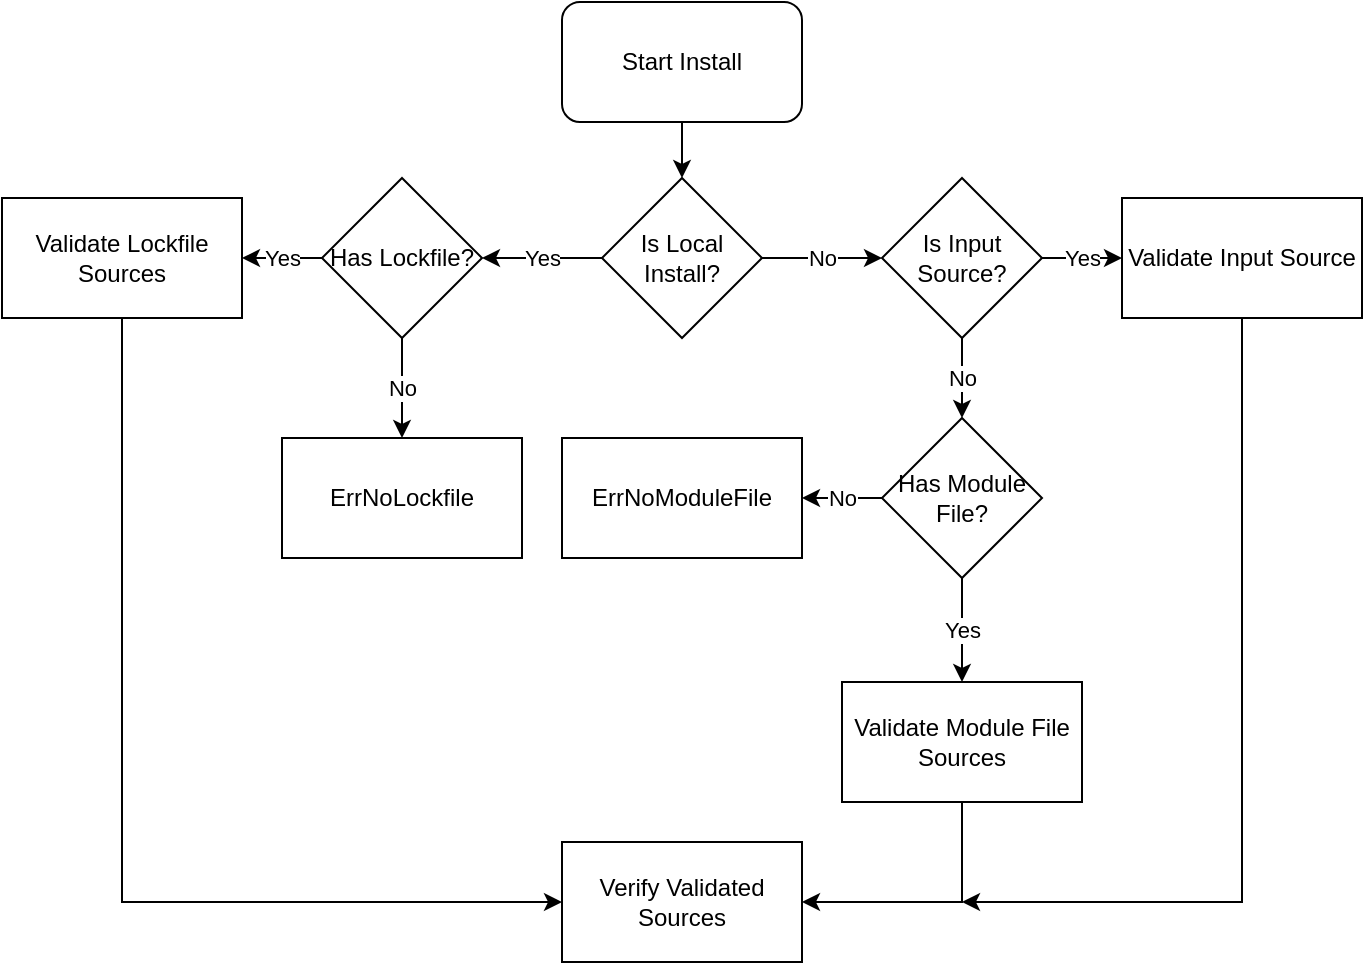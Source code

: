 <mxfile>
    <diagram id="C9-vCu35f3h3cnIWmwWU" name="Page-1">
        <mxGraphModel dx="793" dy="703" grid="1" gridSize="10" guides="1" tooltips="1" connect="1" arrows="1" fold="1" page="1" pageScale="1" pageWidth="850" pageHeight="1100" math="0" shadow="0">
            <root>
                <mxCell id="0"/>
                <mxCell id="1" parent="0"/>
                <mxCell id="8zShDk5ECBRua-y3AWC6-7" style="edgeStyle=orthogonalEdgeStyle;rounded=0;orthogonalLoop=1;jettySize=auto;html=1;exitX=0.5;exitY=1;exitDx=0;exitDy=0;" parent="1" source="8zShDk5ECBRua-y3AWC6-1" target="8zShDk5ECBRua-y3AWC6-2" edge="1">
                    <mxGeometry relative="1" as="geometry"/>
                </mxCell>
                <mxCell id="8zShDk5ECBRua-y3AWC6-1" value="Start Install" style="rounded=1;whiteSpace=wrap;html=1;" parent="1" vertex="1">
                    <mxGeometry x="360" y="30" width="120" height="60" as="geometry"/>
                </mxCell>
                <mxCell id="8zShDk5ECBRua-y3AWC6-5" value="Yes" style="edgeStyle=orthogonalEdgeStyle;rounded=0;orthogonalLoop=1;jettySize=auto;html=1;entryX=1;entryY=0.5;entryDx=0;entryDy=0;" parent="1" source="8zShDk5ECBRua-y3AWC6-2" target="8zShDk5ECBRua-y3AWC6-3" edge="1">
                    <mxGeometry relative="1" as="geometry"/>
                </mxCell>
                <mxCell id="8zShDk5ECBRua-y3AWC6-13" value="No" style="edgeStyle=orthogonalEdgeStyle;rounded=0;orthogonalLoop=1;jettySize=auto;html=1;entryX=0;entryY=0.5;entryDx=0;entryDy=0;" parent="1" source="8zShDk5ECBRua-y3AWC6-2" target="8zShDk5ECBRua-y3AWC6-12" edge="1">
                    <mxGeometry relative="1" as="geometry"/>
                </mxCell>
                <mxCell id="8zShDk5ECBRua-y3AWC6-2" value="Is Local Install?" style="rhombus;whiteSpace=wrap;html=1;" parent="1" vertex="1">
                    <mxGeometry x="380" y="118" width="80" height="80" as="geometry"/>
                </mxCell>
                <mxCell id="8zShDk5ECBRua-y3AWC6-9" value="Yes" style="edgeStyle=orthogonalEdgeStyle;rounded=0;orthogonalLoop=1;jettySize=auto;html=1;entryX=1;entryY=0.5;entryDx=0;entryDy=0;" parent="1" source="8zShDk5ECBRua-y3AWC6-3" target="8zShDk5ECBRua-y3AWC6-8" edge="1">
                    <mxGeometry relative="1" as="geometry"/>
                </mxCell>
                <mxCell id="8zShDk5ECBRua-y3AWC6-24" value="No" style="edgeStyle=orthogonalEdgeStyle;rounded=0;orthogonalLoop=1;jettySize=auto;html=1;entryX=0.5;entryY=0;entryDx=0;entryDy=0;" parent="1" source="8zShDk5ECBRua-y3AWC6-3" target="8zShDk5ECBRua-y3AWC6-4" edge="1">
                    <mxGeometry relative="1" as="geometry"/>
                </mxCell>
                <mxCell id="8zShDk5ECBRua-y3AWC6-3" value="Has Lockfile?" style="rhombus;whiteSpace=wrap;html=1;" parent="1" vertex="1">
                    <mxGeometry x="240" y="118" width="80" height="80" as="geometry"/>
                </mxCell>
                <mxCell id="8zShDk5ECBRua-y3AWC6-4" value="ErrNoLockfile" style="rounded=0;whiteSpace=wrap;html=1;" parent="1" vertex="1">
                    <mxGeometry x="220" y="248" width="120" height="60" as="geometry"/>
                </mxCell>
                <mxCell id="8zShDk5ECBRua-y3AWC6-25" style="edgeStyle=orthogonalEdgeStyle;rounded=0;orthogonalLoop=1;jettySize=auto;html=1;entryX=0;entryY=0.5;entryDx=0;entryDy=0;" parent="1" source="8zShDk5ECBRua-y3AWC6-8" target="8zShDk5ECBRua-y3AWC6-23" edge="1">
                    <mxGeometry relative="1" as="geometry">
                        <Array as="points">
                            <mxPoint x="140" y="480"/>
                        </Array>
                    </mxGeometry>
                </mxCell>
                <mxCell id="8zShDk5ECBRua-y3AWC6-8" value="Validate Lockfile Sources" style="rounded=0;whiteSpace=wrap;html=1;" parent="1" vertex="1">
                    <mxGeometry x="80" y="128" width="120" height="60" as="geometry"/>
                </mxCell>
                <mxCell id="8zShDk5ECBRua-y3AWC6-15" value="Yes" style="edgeStyle=orthogonalEdgeStyle;rounded=0;orthogonalLoop=1;jettySize=auto;html=1;entryX=0;entryY=0.5;entryDx=0;entryDy=0;" parent="1" source="8zShDk5ECBRua-y3AWC6-12" target="8zShDk5ECBRua-y3AWC6-14" edge="1">
                    <mxGeometry relative="1" as="geometry"/>
                </mxCell>
                <mxCell id="8zShDk5ECBRua-y3AWC6-17" value="No" style="edgeStyle=orthogonalEdgeStyle;rounded=0;orthogonalLoop=1;jettySize=auto;html=1;entryX=0.5;entryY=0;entryDx=0;entryDy=0;" parent="1" source="8zShDk5ECBRua-y3AWC6-12" target="8zShDk5ECBRua-y3AWC6-16" edge="1">
                    <mxGeometry relative="1" as="geometry"/>
                </mxCell>
                <mxCell id="8zShDk5ECBRua-y3AWC6-12" value="Is Input Source?" style="rhombus;whiteSpace=wrap;html=1;" parent="1" vertex="1">
                    <mxGeometry x="520" y="118" width="80" height="80" as="geometry"/>
                </mxCell>
                <mxCell id="8zShDk5ECBRua-y3AWC6-27" style="edgeStyle=orthogonalEdgeStyle;rounded=0;orthogonalLoop=1;jettySize=auto;html=1;" parent="1" source="8zShDk5ECBRua-y3AWC6-14" edge="1">
                    <mxGeometry relative="1" as="geometry">
                        <mxPoint x="560" y="480" as="targetPoint"/>
                        <Array as="points">
                            <mxPoint x="700" y="480"/>
                        </Array>
                    </mxGeometry>
                </mxCell>
                <mxCell id="8zShDk5ECBRua-y3AWC6-14" value="Validate Input Source" style="rounded=0;whiteSpace=wrap;html=1;" parent="1" vertex="1">
                    <mxGeometry x="640" y="128" width="120" height="60" as="geometry"/>
                </mxCell>
                <mxCell id="8zShDk5ECBRua-y3AWC6-19" value="No" style="edgeStyle=orthogonalEdgeStyle;rounded=0;orthogonalLoop=1;jettySize=auto;html=1;exitX=0;exitY=0.5;exitDx=0;exitDy=0;entryX=1;entryY=0.5;entryDx=0;entryDy=0;" parent="1" source="8zShDk5ECBRua-y3AWC6-16" target="8zShDk5ECBRua-y3AWC6-18" edge="1">
                    <mxGeometry relative="1" as="geometry"/>
                </mxCell>
                <mxCell id="8zShDk5ECBRua-y3AWC6-21" value="Yes" style="edgeStyle=orthogonalEdgeStyle;rounded=0;orthogonalLoop=1;jettySize=auto;html=1;entryX=0.5;entryY=0;entryDx=0;entryDy=0;" parent="1" source="8zShDk5ECBRua-y3AWC6-16" target="8zShDk5ECBRua-y3AWC6-20" edge="1">
                    <mxGeometry relative="1" as="geometry"/>
                </mxCell>
                <mxCell id="8zShDk5ECBRua-y3AWC6-16" value="Has Module File?" style="rhombus;whiteSpace=wrap;html=1;" parent="1" vertex="1">
                    <mxGeometry x="520" y="238" width="80" height="80" as="geometry"/>
                </mxCell>
                <mxCell id="8zShDk5ECBRua-y3AWC6-18" value="ErrNoModuleFile" style="rounded=0;whiteSpace=wrap;html=1;" parent="1" vertex="1">
                    <mxGeometry x="360" y="248" width="120" height="60" as="geometry"/>
                </mxCell>
                <mxCell id="8zShDk5ECBRua-y3AWC6-26" style="edgeStyle=orthogonalEdgeStyle;rounded=0;orthogonalLoop=1;jettySize=auto;html=1;entryX=1;entryY=0.5;entryDx=0;entryDy=0;" parent="1" source="8zShDk5ECBRua-y3AWC6-20" target="8zShDk5ECBRua-y3AWC6-23" edge="1">
                    <mxGeometry relative="1" as="geometry">
                        <Array as="points">
                            <mxPoint x="560" y="480"/>
                        </Array>
                    </mxGeometry>
                </mxCell>
                <mxCell id="8zShDk5ECBRua-y3AWC6-20" value="Validate Module File Sources" style="rounded=0;whiteSpace=wrap;html=1;" parent="1" vertex="1">
                    <mxGeometry x="500" y="370" width="120" height="60" as="geometry"/>
                </mxCell>
                <mxCell id="8zShDk5ECBRua-y3AWC6-23" value="Verify Validated Sources" style="rounded=0;whiteSpace=wrap;html=1;" parent="1" vertex="1">
                    <mxGeometry x="360" y="450" width="120" height="60" as="geometry"/>
                </mxCell>
            </root>
        </mxGraphModel>
    </diagram>
</mxfile>